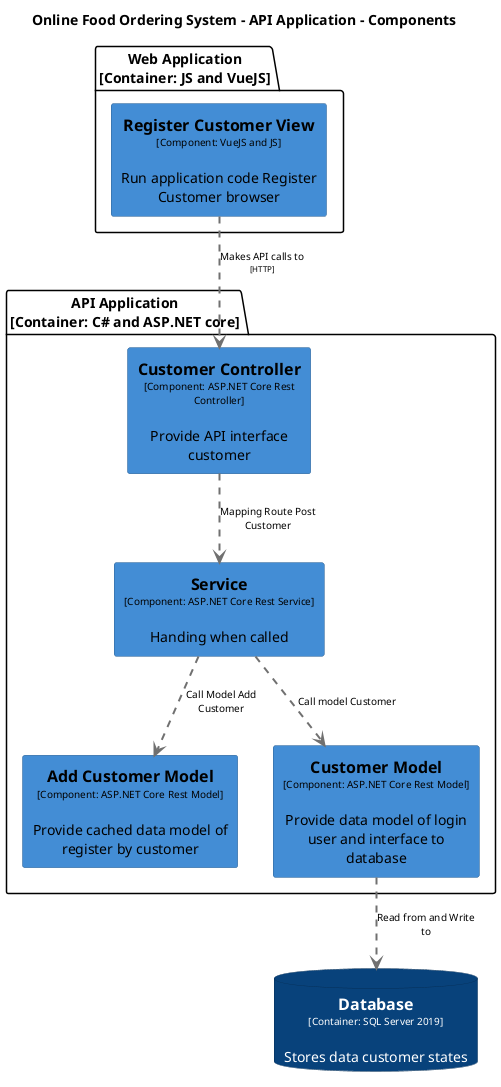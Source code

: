 @startuml(id=AddCustomerComponent)
title Online Food Ordering System - API Application - Components

skinparam {
  shadowing false
  arrowFontSize 10
  defaultTextAlignment center
  wrapWidth 200
  maxMessageSize 100
}
hide stereotype
top to bottom direction
skinparam rectangle<<24>> {
  BackgroundColor #438dd5
  FontColor #000000
  BorderColor #2e6295
}
skinparam rectangle<<36>> {
  BackgroundColor #438dd5
  FontColor #000000
  BorderColor #2e6295
}
skinparam rectangle<<25>> {
  BackgroundColor #438dd5
  FontColor #000000
  BorderColor #2e6295
}
skinparam rectangle<<26>> {
  BackgroundColor #438dd5
  FontColor #000000
  BorderColor #2e6295
}
skinparam rectangle<<5>> {
  BackgroundColor #438dd5
  FontColor #000000
  BorderColor #2e6295
}
skinparam database<<43>> {
  BackgroundColor #08427b
  FontColor #ffffff
  BorderColor #052e56
}
database "==Database\n<size:10>[Container: SQL Server 2019]</size>\n\nStores data customer states" <<43>> as 43
package "API Application\n[Container: C# and ASP.NET core]" {
  rectangle "==Add Customer Model\n<size:10>[Component: ASP.NET Core Rest Model]</size>\n\nProvide cached data model of register by customer" <<25>> as 25
  rectangle "==Customer Controller\n<size:10>[Component: ASP.NET Core Rest Controller]</size>\n\nProvide API interface customer" <<24>> as 24
  rectangle "==Customer Model\n<size:10>[Component: ASP.NET Core Rest Model]</size>\n\nProvide data model of login user and interface to database" <<26>> as 26
  rectangle "==Service\n<size:10>[Component: ASP.NET Core Rest Service]</size>\n\nHanding when called" <<36>> as 36
}
package "Web Application\n[Container: JS and VueJS]" {
  rectangle "==Register Customer View\n<size:10>[Component: VueJS and JS]</size>\n\nRun application code Register Customer browser" <<5>> as 5
}
24 .[#707070,thickness=2].> 36 : "Mapping Route Post Customer"
26 .[#707070,thickness=2].> 43 : "Read from and Write to"
5 .[#707070,thickness=2].> 24 : "Makes API calls to\n<size:8>[HTTP]</size>"
36 .[#707070,thickness=2].> 25 : "Call Model Add Customer"
36 .[#707070,thickness=2].> 26 : "Call model Customer"
@enduml
